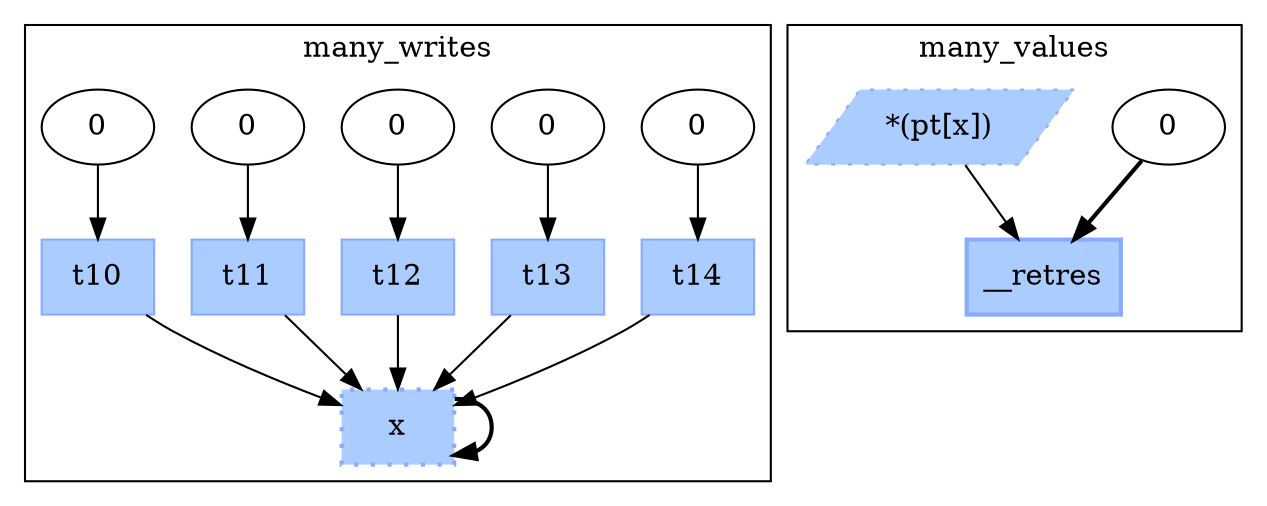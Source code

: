 digraph G {
  cp2 [label=<x>, shape=box, fillcolor="#AACCFF", color="#88AAFF",
       style="filled,dotted,bold", ];
  cp4 [label=<t14>, shape=box, fillcolor="#AACCFF", color="#88AAFF",
       style="filled", ];
  cp6 [label=<t13>, shape=box, fillcolor="#AACCFF", color="#88AAFF",
       style="filled", ];
  cp8 [label=<t12>, shape=box, fillcolor="#AACCFF", color="#88AAFF",
       style="filled", ];
  cp10 [label=<t11>, shape=box, fillcolor="#AACCFF", color="#88AAFF",
        style="filled", ];
  cp12 [label=<t10>, shape=box, fillcolor="#AACCFF", color="#88AAFF",
        style="filled", ];
  cp14 [label=<0>, shape=ellipse, ];
  cp16 [label=<0>, shape=ellipse, ];
  cp18 [label=<0>, shape=ellipse, ];
  cp20 [label=<0>, shape=ellipse, ];
  cp22 [label=<0>, shape=ellipse, ];
  cp24 [label=<__retres>, shape=box, fillcolor="#AACCFF", color="#88AAFF",
        style="filled,bold", ];
  cp25 [label=<0>, shape=ellipse, ];
  cp27 [label=<*(pt[x])>, shape=parallelogram, fillcolor="#AACCFF",
        color="#88AAFF", style="filled,dotted", ];
  
  subgraph cluster_cs_1 { label=<many_writes>; cp22;cp20;cp18;cp16;cp14;cp12;cp10;cp8;cp6;cp4;cp2;
     };
  subgraph cluster_cs_2 { label=<many_values>; cp27;cp25;cp24;
     };
  
  cp2 -> cp2 [style="bold", ];
  cp4 -> cp2;
  cp6 -> cp2;
  cp8 -> cp2;
  cp10 -> cp2;
  cp12 -> cp2;
  cp14 -> cp4;
  cp16 -> cp6;
  cp18 -> cp8;
  cp20 -> cp10;
  cp22 -> cp12;
  cp25 -> cp24 [style="bold", ];
  cp27 -> cp24;
  
  }
